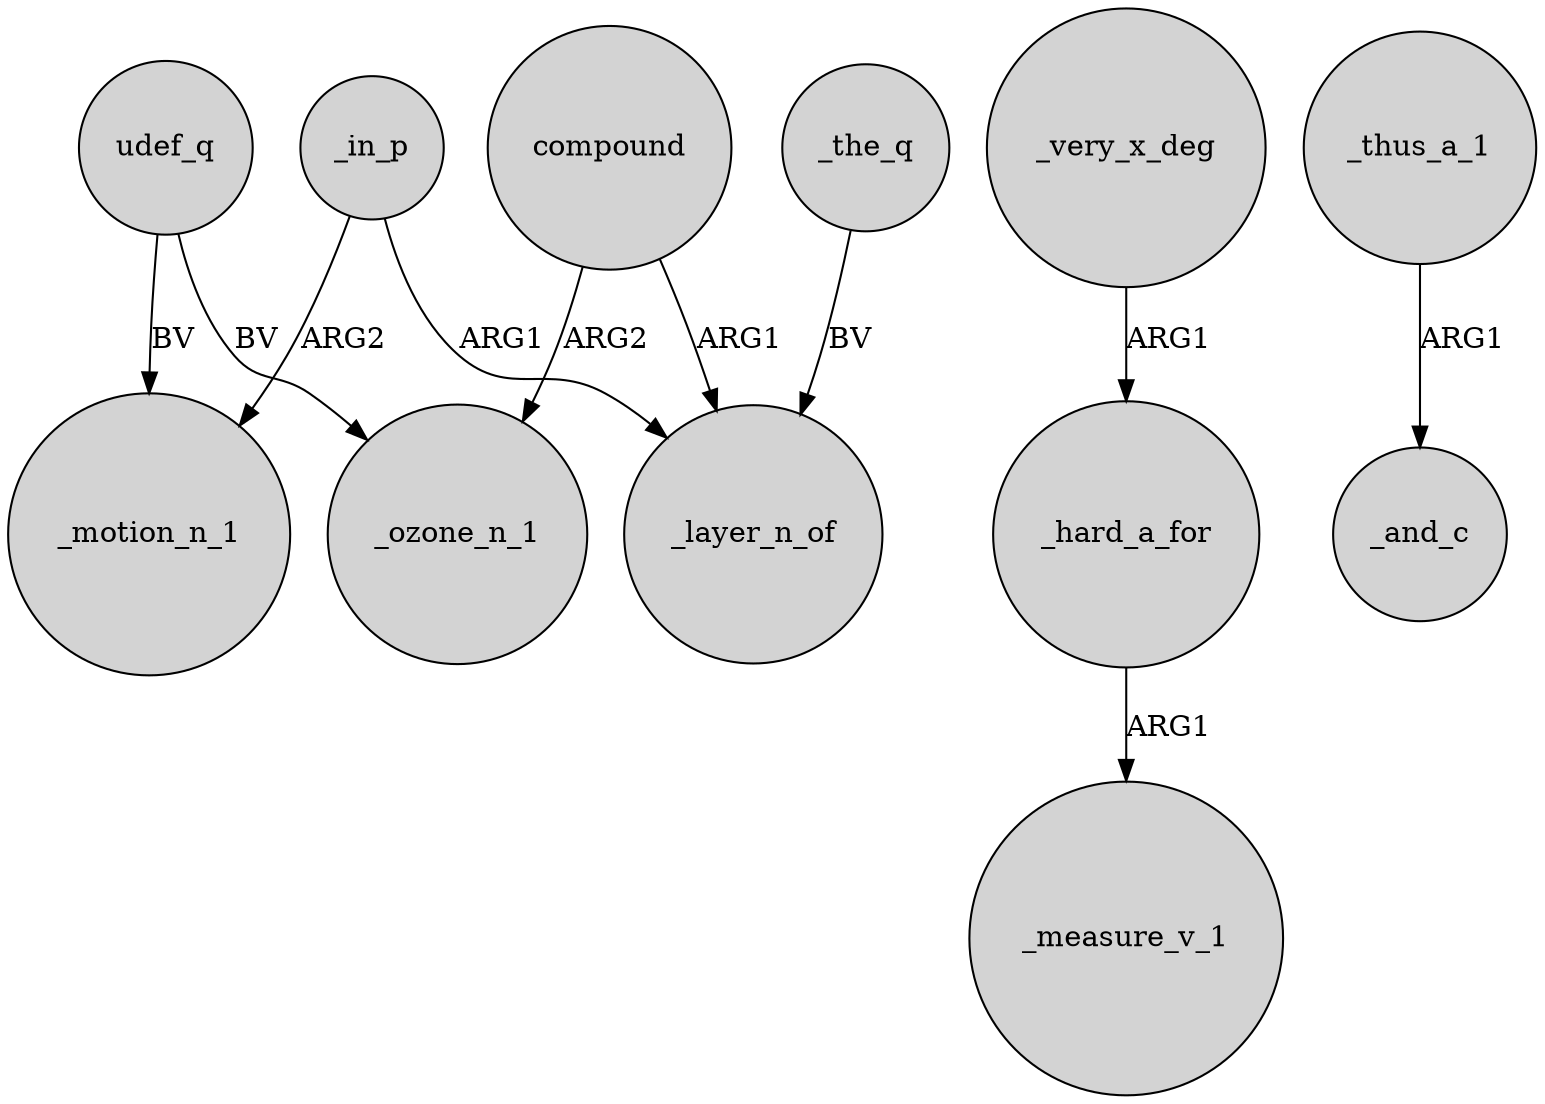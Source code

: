 digraph {
	node [shape=circle style=filled]
	_in_p -> _motion_n_1 [label=ARG2]
	_the_q -> _layer_n_of [label=BV]
	_very_x_deg -> _hard_a_for [label=ARG1]
	_hard_a_for -> _measure_v_1 [label=ARG1]
	udef_q -> _ozone_n_1 [label=BV]
	udef_q -> _motion_n_1 [label=BV]
	_in_p -> _layer_n_of [label=ARG1]
	_thus_a_1 -> _and_c [label=ARG1]
	compound -> _layer_n_of [label=ARG1]
	compound -> _ozone_n_1 [label=ARG2]
}
